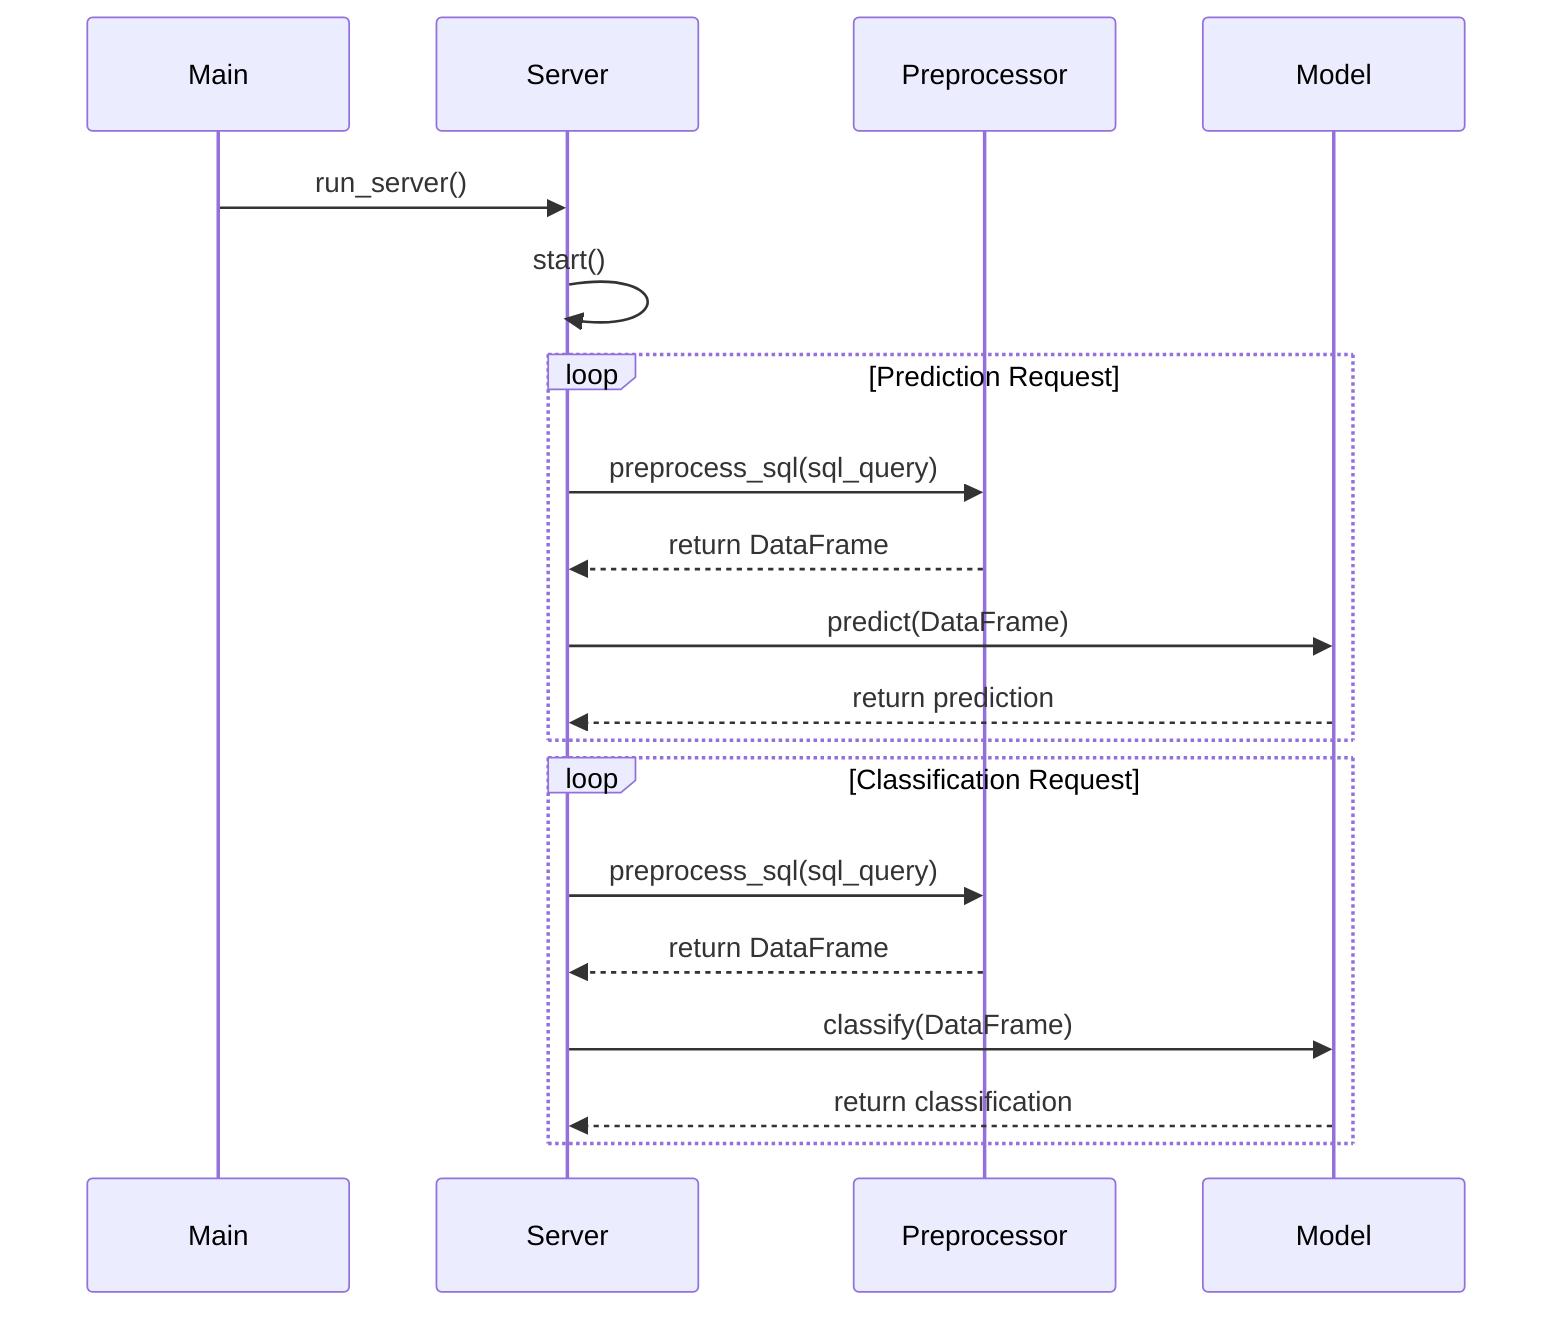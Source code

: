 sequenceDiagram
    participant M as Main
    participant S as Server
    participant P as Preprocessor
    participant MD as Model
    M->>S: run_server()
    S->>S: start()
    loop Prediction Request
        S->>P: preprocess_sql(sql_query)
        P-->>S: return DataFrame
        S->>MD: predict(DataFrame)
        MD-->>S: return prediction
    end
    loop Classification Request
        S->>P: preprocess_sql(sql_query)
        P-->>S: return DataFrame
        S->>MD: classify(DataFrame)
        MD-->>S: return classification
    end